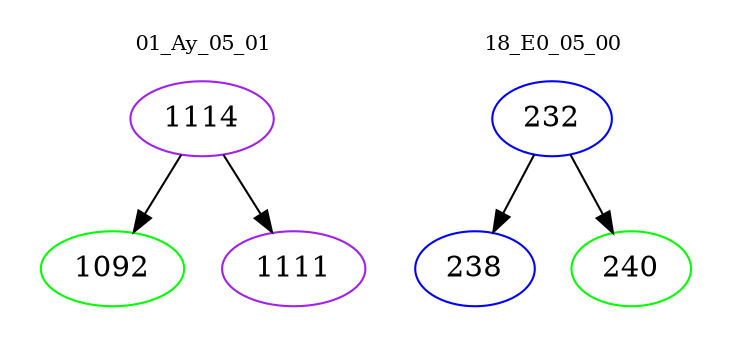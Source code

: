 digraph{
subgraph cluster_0 {
color = white
label = "01_Ay_05_01";
fontsize=10;
T0_1114 [label="1114", color="purple"]
T0_1114 -> T0_1092 [color="black"]
T0_1092 [label="1092", color="green"]
T0_1114 -> T0_1111 [color="black"]
T0_1111 [label="1111", color="purple"]
}
subgraph cluster_1 {
color = white
label = "18_E0_05_00";
fontsize=10;
T1_232 [label="232", color="blue"]
T1_232 -> T1_238 [color="black"]
T1_238 [label="238", color="blue"]
T1_232 -> T1_240 [color="black"]
T1_240 [label="240", color="green"]
}
}
